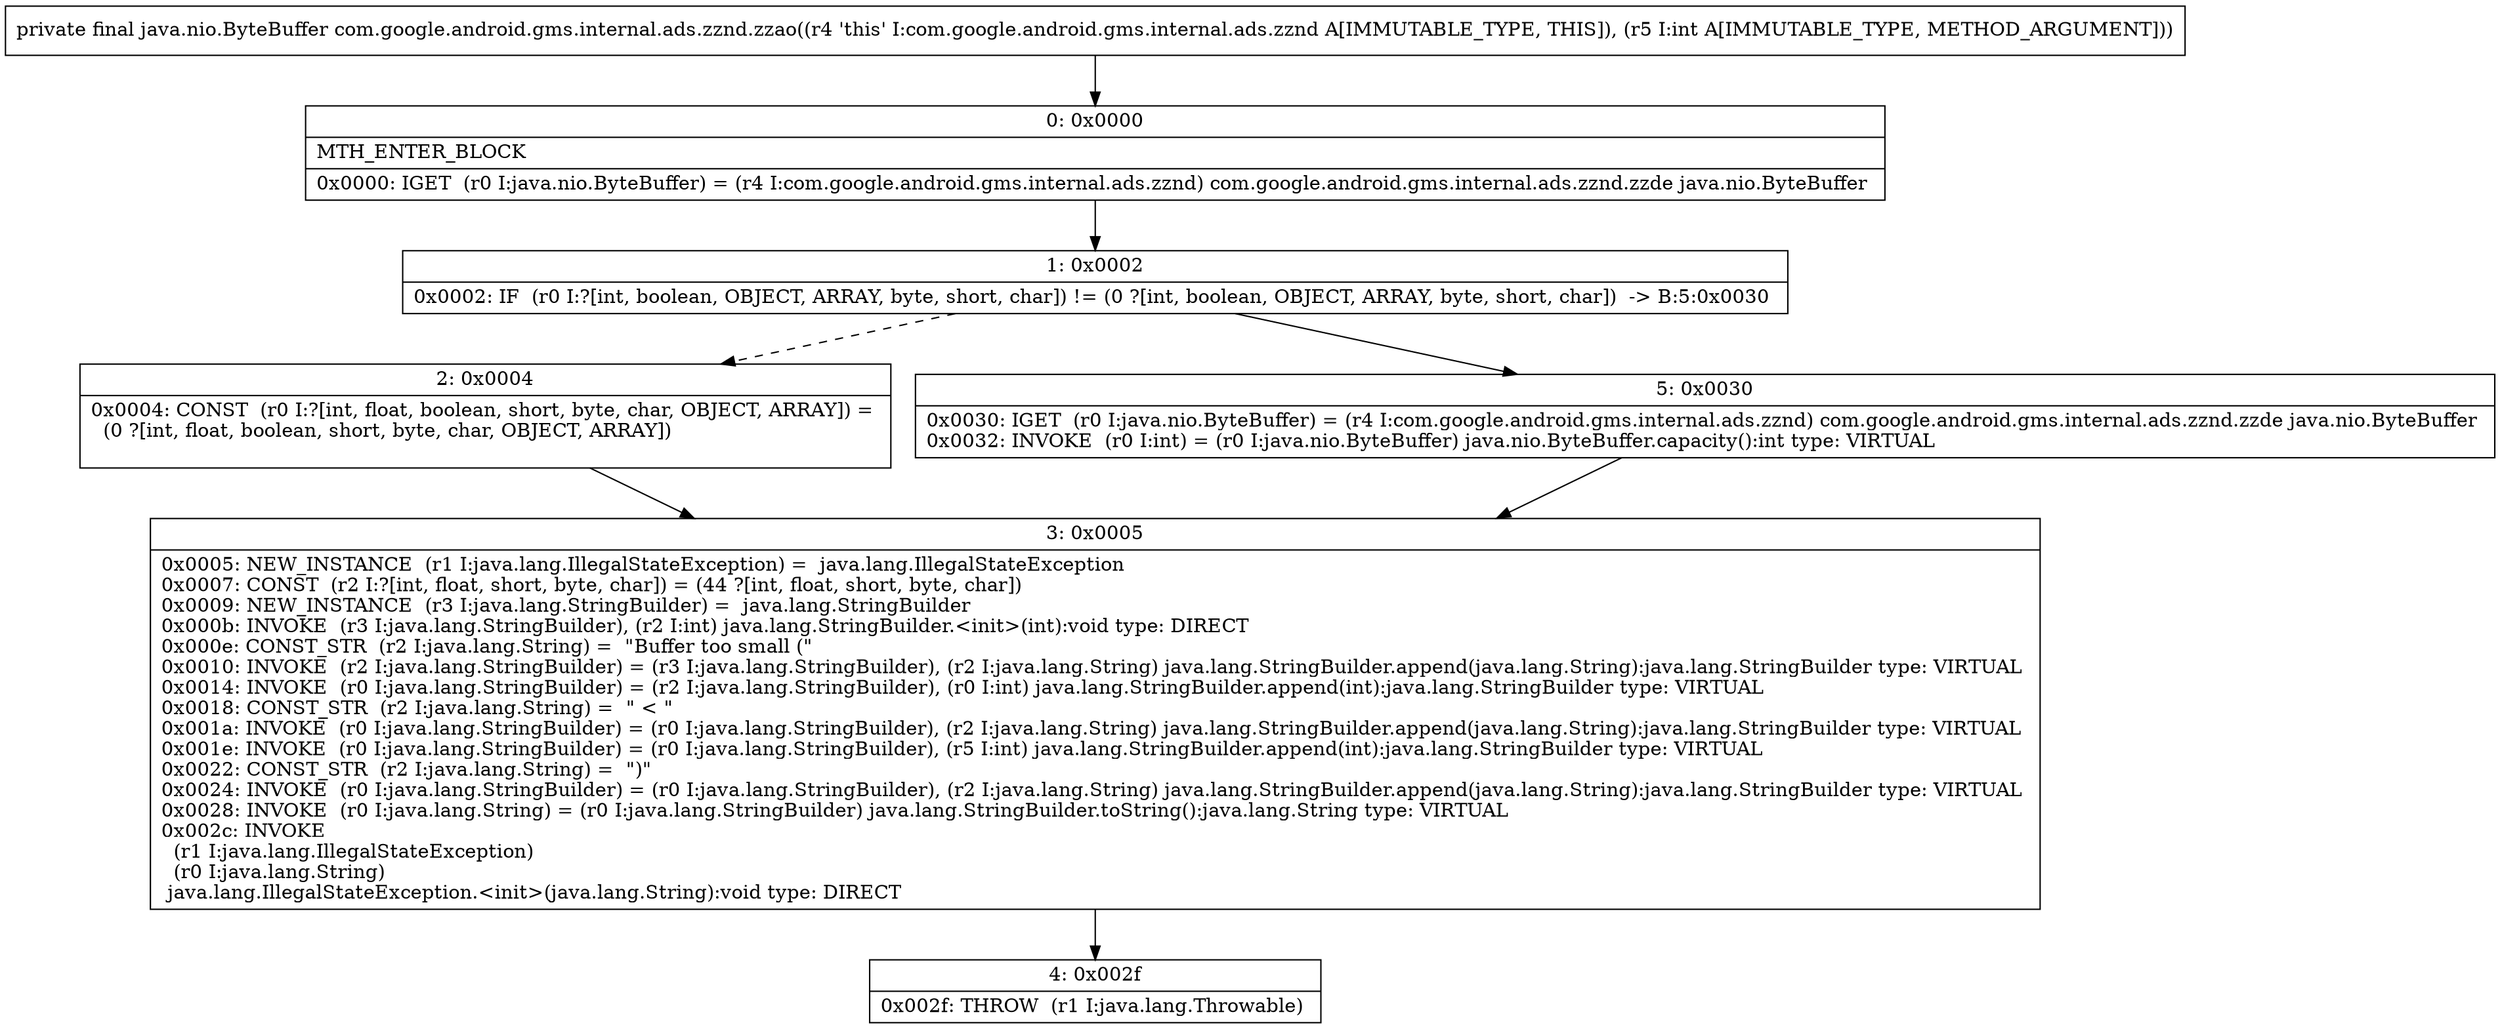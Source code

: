 digraph "CFG forcom.google.android.gms.internal.ads.zznd.zzao(I)Ljava\/nio\/ByteBuffer;" {
Node_0 [shape=record,label="{0\:\ 0x0000|MTH_ENTER_BLOCK\l|0x0000: IGET  (r0 I:java.nio.ByteBuffer) = (r4 I:com.google.android.gms.internal.ads.zznd) com.google.android.gms.internal.ads.zznd.zzde java.nio.ByteBuffer \l}"];
Node_1 [shape=record,label="{1\:\ 0x0002|0x0002: IF  (r0 I:?[int, boolean, OBJECT, ARRAY, byte, short, char]) != (0 ?[int, boolean, OBJECT, ARRAY, byte, short, char])  \-\> B:5:0x0030 \l}"];
Node_2 [shape=record,label="{2\:\ 0x0004|0x0004: CONST  (r0 I:?[int, float, boolean, short, byte, char, OBJECT, ARRAY]) = \l  (0 ?[int, float, boolean, short, byte, char, OBJECT, ARRAY])\l \l}"];
Node_3 [shape=record,label="{3\:\ 0x0005|0x0005: NEW_INSTANCE  (r1 I:java.lang.IllegalStateException) =  java.lang.IllegalStateException \l0x0007: CONST  (r2 I:?[int, float, short, byte, char]) = (44 ?[int, float, short, byte, char]) \l0x0009: NEW_INSTANCE  (r3 I:java.lang.StringBuilder) =  java.lang.StringBuilder \l0x000b: INVOKE  (r3 I:java.lang.StringBuilder), (r2 I:int) java.lang.StringBuilder.\<init\>(int):void type: DIRECT \l0x000e: CONST_STR  (r2 I:java.lang.String) =  \"Buffer too small (\" \l0x0010: INVOKE  (r2 I:java.lang.StringBuilder) = (r3 I:java.lang.StringBuilder), (r2 I:java.lang.String) java.lang.StringBuilder.append(java.lang.String):java.lang.StringBuilder type: VIRTUAL \l0x0014: INVOKE  (r0 I:java.lang.StringBuilder) = (r2 I:java.lang.StringBuilder), (r0 I:int) java.lang.StringBuilder.append(int):java.lang.StringBuilder type: VIRTUAL \l0x0018: CONST_STR  (r2 I:java.lang.String) =  \" \< \" \l0x001a: INVOKE  (r0 I:java.lang.StringBuilder) = (r0 I:java.lang.StringBuilder), (r2 I:java.lang.String) java.lang.StringBuilder.append(java.lang.String):java.lang.StringBuilder type: VIRTUAL \l0x001e: INVOKE  (r0 I:java.lang.StringBuilder) = (r0 I:java.lang.StringBuilder), (r5 I:int) java.lang.StringBuilder.append(int):java.lang.StringBuilder type: VIRTUAL \l0x0022: CONST_STR  (r2 I:java.lang.String) =  \")\" \l0x0024: INVOKE  (r0 I:java.lang.StringBuilder) = (r0 I:java.lang.StringBuilder), (r2 I:java.lang.String) java.lang.StringBuilder.append(java.lang.String):java.lang.StringBuilder type: VIRTUAL \l0x0028: INVOKE  (r0 I:java.lang.String) = (r0 I:java.lang.StringBuilder) java.lang.StringBuilder.toString():java.lang.String type: VIRTUAL \l0x002c: INVOKE  \l  (r1 I:java.lang.IllegalStateException)\l  (r0 I:java.lang.String)\l java.lang.IllegalStateException.\<init\>(java.lang.String):void type: DIRECT \l}"];
Node_4 [shape=record,label="{4\:\ 0x002f|0x002f: THROW  (r1 I:java.lang.Throwable) \l}"];
Node_5 [shape=record,label="{5\:\ 0x0030|0x0030: IGET  (r0 I:java.nio.ByteBuffer) = (r4 I:com.google.android.gms.internal.ads.zznd) com.google.android.gms.internal.ads.zznd.zzde java.nio.ByteBuffer \l0x0032: INVOKE  (r0 I:int) = (r0 I:java.nio.ByteBuffer) java.nio.ByteBuffer.capacity():int type: VIRTUAL \l}"];
MethodNode[shape=record,label="{private final java.nio.ByteBuffer com.google.android.gms.internal.ads.zznd.zzao((r4 'this' I:com.google.android.gms.internal.ads.zznd A[IMMUTABLE_TYPE, THIS]), (r5 I:int A[IMMUTABLE_TYPE, METHOD_ARGUMENT])) }"];
MethodNode -> Node_0;
Node_0 -> Node_1;
Node_1 -> Node_2[style=dashed];
Node_1 -> Node_5;
Node_2 -> Node_3;
Node_3 -> Node_4;
Node_5 -> Node_3;
}

